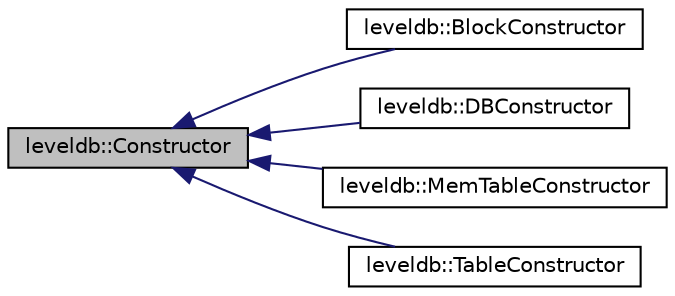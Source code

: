 digraph "leveldb::Constructor"
{
  edge [fontname="Helvetica",fontsize="10",labelfontname="Helvetica",labelfontsize="10"];
  node [fontname="Helvetica",fontsize="10",shape=record];
  rankdir="LR";
  Node1 [label="leveldb::Constructor",height=0.2,width=0.4,color="black", fillcolor="grey75", style="filled" fontcolor="black"];
  Node1 -> Node2 [dir="back",color="midnightblue",fontsize="10",style="solid"];
  Node2 [label="leveldb::BlockConstructor",height=0.2,width=0.4,color="black", fillcolor="white", style="filled",URL="$classleveldb_1_1_block_constructor.html"];
  Node1 -> Node3 [dir="back",color="midnightblue",fontsize="10",style="solid"];
  Node3 [label="leveldb::DBConstructor",height=0.2,width=0.4,color="black", fillcolor="white", style="filled",URL="$classleveldb_1_1_d_b_constructor.html"];
  Node1 -> Node4 [dir="back",color="midnightblue",fontsize="10",style="solid"];
  Node4 [label="leveldb::MemTableConstructor",height=0.2,width=0.4,color="black", fillcolor="white", style="filled",URL="$classleveldb_1_1_mem_table_constructor.html"];
  Node1 -> Node5 [dir="back",color="midnightblue",fontsize="10",style="solid"];
  Node5 [label="leveldb::TableConstructor",height=0.2,width=0.4,color="black", fillcolor="white", style="filled",URL="$classleveldb_1_1_table_constructor.html"];
}

